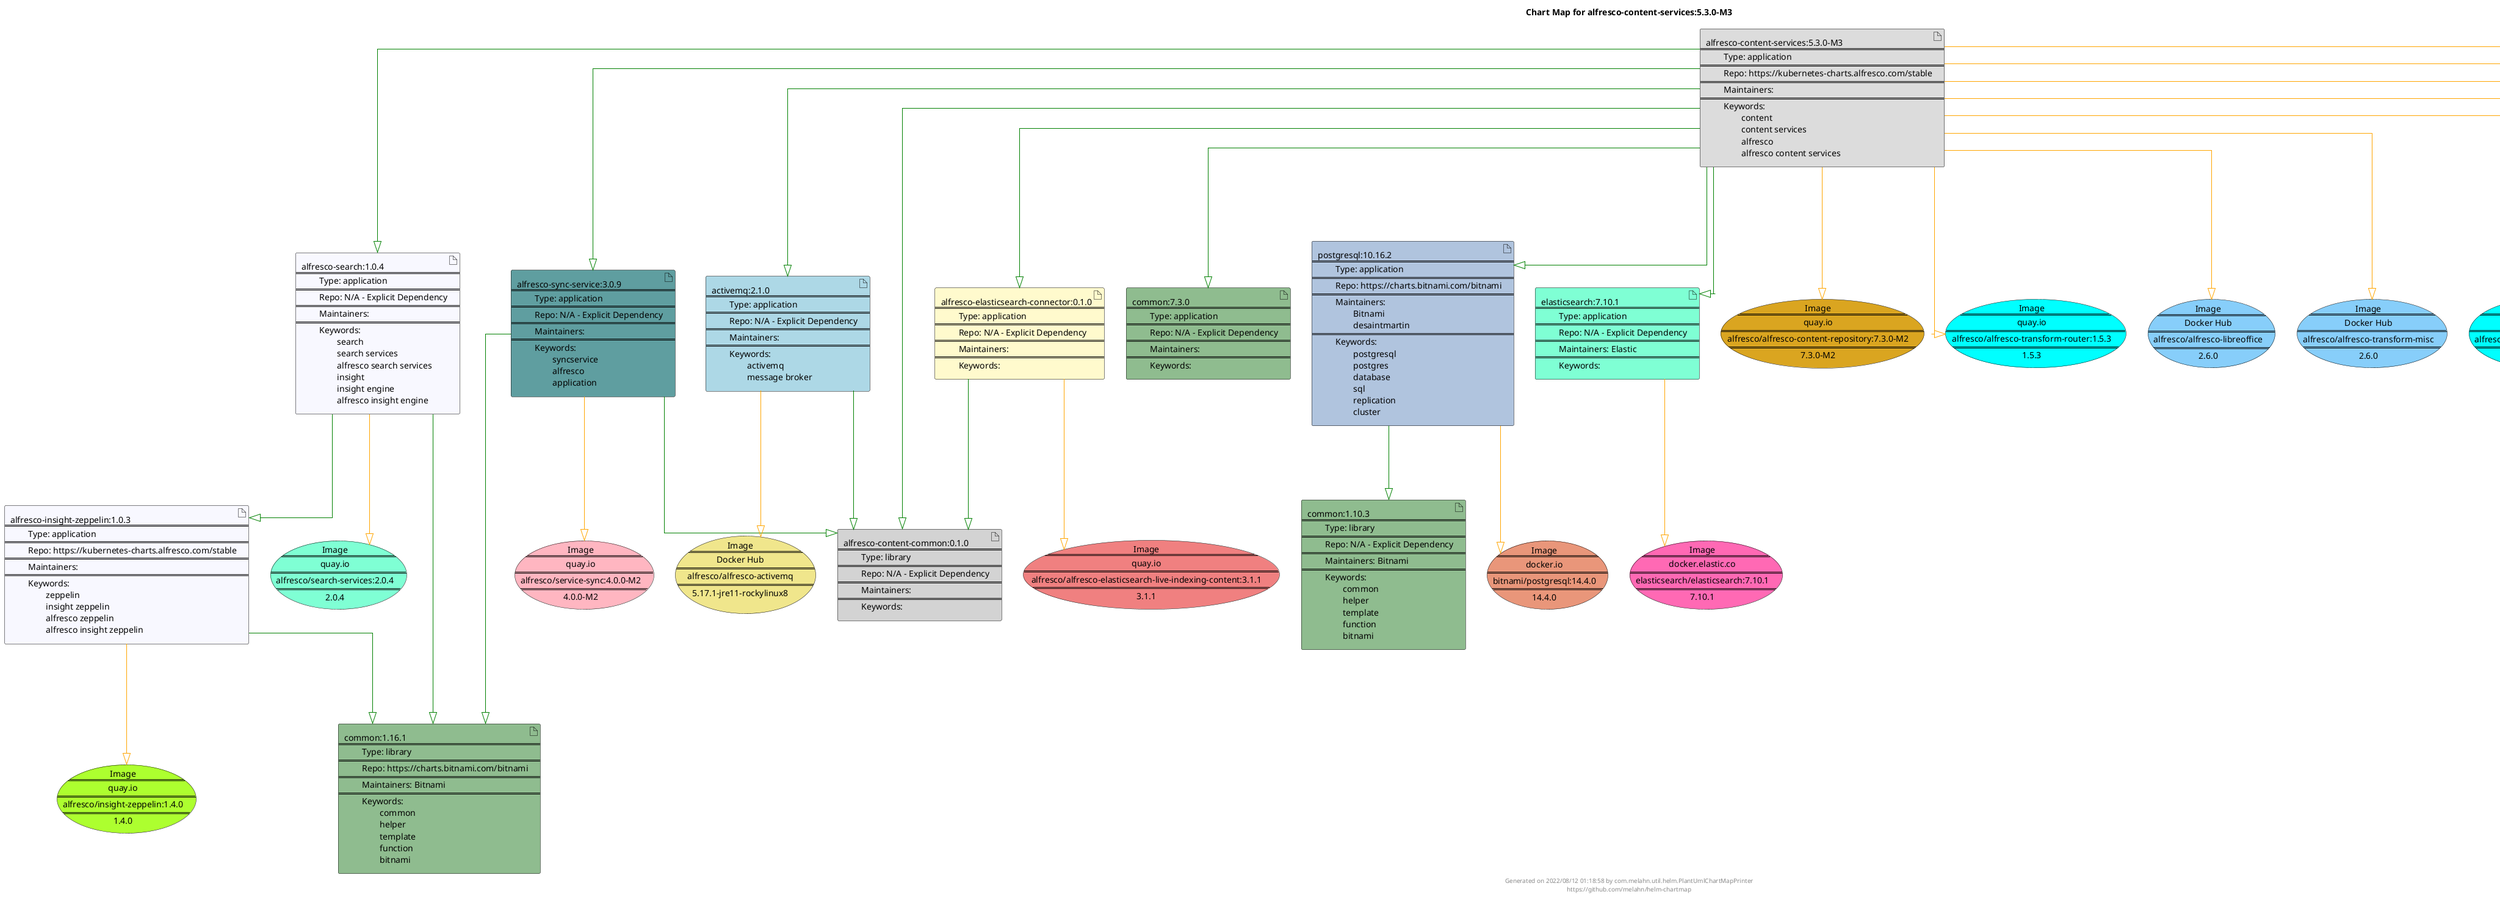 @startuml
skinparam linetype ortho
skinparam backgroundColor white
skinparam usecaseBorderColor black
skinparam usecaseArrowColor LightSlateGray
skinparam artifactBorderColor black
skinparam artifactArrowColor LightSlateGray

title Chart Map for alfresco-content-services:5.3.0-M3

'There are 12 referenced Helm Charts
artifact "common:1.16.1\n====\n\tType: library\n====\n\tRepo: https://charts.bitnami.com/bitnami\n====\n\tMaintainers: Bitnami\n====\n\tKeywords: \n\t\tcommon\n\t\thelper\n\t\ttemplate\n\t\tfunction\n\t\tbitnami" as common_1_16_1 #DarkSeaGreen
artifact "common:7.3.0\n====\n\tType: application\n====\n\tRepo: N/A - Explicit Dependency\n====\n\tMaintainers: \n====\n\tKeywords: " as common_7_3_0 #DarkSeaGreen
artifact "alfresco-content-common:0.1.0\n====\n\tType: library\n====\n\tRepo: N/A - Explicit Dependency\n====\n\tMaintainers: \n====\n\tKeywords: " as alfresco_content_common_0_1_0 #LightGrey
artifact "alfresco-sync-service:3.0.9\n====\n\tType: application\n====\n\tRepo: N/A - Explicit Dependency\n====\n\tMaintainers: \n====\n\tKeywords: \n\t\tsyncservice\n\t\talfresco\n\t\tapplication" as alfresco_sync_service_3_0_9 #CadetBlue
artifact "common:1.10.3\n====\n\tType: library\n====\n\tRepo: N/A - Explicit Dependency\n====\n\tMaintainers: Bitnami\n====\n\tKeywords: \n\t\tcommon\n\t\thelper\n\t\ttemplate\n\t\tfunction\n\t\tbitnami" as common_1_10_3 #DarkSeaGreen
artifact "alfresco-insight-zeppelin:1.0.3\n====\n\tType: application\n====\n\tRepo: https://kubernetes-charts.alfresco.com/stable\n====\n\tMaintainers: \n====\n\tKeywords: \n\t\tzeppelin\n\t\tinsight zeppelin\n\t\talfresco zeppelin\n\t\talfresco insight zeppelin" as alfresco_insight_zeppelin_1_0_3 #GhostWhite
artifact "alfresco-content-services:5.3.0-M3\n====\n\tType: application\n====\n\tRepo: https://kubernetes-charts.alfresco.com/stable\n====\n\tMaintainers: \n====\n\tKeywords: \n\t\tcontent\n\t\tcontent services\n\t\talfresco\n\t\talfresco content services" as alfresco_content_services_5_3_0_M3 #Gainsboro
artifact "postgresql:10.16.2\n====\n\tType: application\n====\n\tRepo: https://charts.bitnami.com/bitnami\n====\n\tMaintainers: \n\t\tBitnami\n\t\tdesaintmartin\n====\n\tKeywords: \n\t\tpostgresql\n\t\tpostgres\n\t\tdatabase\n\t\tsql\n\t\treplication\n\t\tcluster" as postgresql_10_16_2 #LightSteelBlue
artifact "alfresco-search:1.0.4\n====\n\tType: application\n====\n\tRepo: N/A - Explicit Dependency\n====\n\tMaintainers: \n====\n\tKeywords: \n\t\tsearch\n\t\tsearch services\n\t\talfresco search services\n\t\tinsight\n\t\tinsight engine\n\t\talfresco insight engine" as alfresco_search_1_0_4 #GhostWhite
artifact "elasticsearch:7.10.1\n====\n\tType: application\n====\n\tRepo: N/A - Explicit Dependency\n====\n\tMaintainers: Elastic\n====\n\tKeywords: " as elasticsearch_7_10_1 #Aquamarine
artifact "activemq:2.1.0\n====\n\tType: application\n====\n\tRepo: N/A - Explicit Dependency\n====\n\tMaintainers: \n====\n\tKeywords: \n\t\tactivemq\n\t\tmessage broker" as activemq_2_1_0 #LightBlue
artifact "alfresco-elasticsearch-connector:0.1.0\n====\n\tType: application\n====\n\tRepo: N/A - Explicit Dependency\n====\n\tMaintainers: \n====\n\tKeywords: " as alfresco_elasticsearch_connector_0_1_0 #LemonChiffon

'There are 16 referenced Docker Images
usecase "Image\n====\ndocker.elastic.co\n====\nelasticsearch/elasticsearch:7.10.1\n====\n7.10.1" as docker_elastic_co_elasticsearch_elasticsearch_7_10_1 #HotPink
usecase "Image\n====\nquay.io\n====\nalfresco/service-sync:4.0.0-M2\n====\n4.0.0-M2" as quay_io_alfresco_service_sync_4_0_0_M2 #LightPink
usecase "Image\n====\nquay.io\n====\nalfresco/alfresco-elasticsearch-live-indexing-content:3.1.1\n====\n3.1.1" as quay_io_alfresco_alfresco_elasticsearch_live_indexing_content_3_1_1 #LightCoral
usecase "Image\n====\nquay.io\n====\nalfresco/alfresco-content-repository:7.3.0-M2\n====\n7.3.0-M2" as quay_io_alfresco_alfresco_content_repository_7_3_0_M2 #GoldenRod
usecase "Image\n====\nquay.io\n====\nalfresco/alfresco-transform-router:1.5.3\n====\n1.5.3" as quay_io_alfresco_alfresco_transform_router_1_5_3 #Aqua
usecase "Image\n====\nDocker Hub\n====\nalfresco/alfresco-libreoffice\n====\n2.6.0" as alfresco_alfresco_libreoffice_2_6_0 #LightSkyBlue
usecase "Image\n====\nDocker Hub\n====\nalfresco/alfresco-transform-misc\n====\n2.6.0" as alfresco_alfresco_transform_misc_2_6_0 #LightSkyBlue
usecase "Image\n====\nquay.io\n====\nalfresco/insight-zeppelin:1.4.0\n====\n1.4.0" as quay_io_alfresco_insight_zeppelin_1_4_0 #GreenYellow
usecase "Image\n====\nDocker Hub\n====\nalfresco/alfresco-imagemagick\n====\n2.6.0" as alfresco_alfresco_imagemagick_2_6_0 #Aqua
usecase "Image\n====\nquay.io\n====\nalfresco/alfresco-share:7.3.0-M2\n====\n7.3.0-M2" as quay_io_alfresco_alfresco_share_7_3_0_M2 #LemonChiffon
usecase "Image\n====\nDocker Hub\n====\nalfresco/alfresco-tika\n====\n2.6.0" as alfresco_alfresco_tika_2_6_0 #DeepSkyBlue
usecase "Image\n====\nDocker Hub\n====\nalfresco/alfresco-activemq\n====\n5.17.1-jre11-rockylinux8" as alfresco_alfresco_activemq_5_17_1_jre11_rockylinux8 #Khaki
usecase "Image\n====\ndocker.io\n====\nbitnami/postgresql:14.4.0\n====\n14.4.0" as docker_io_bitnami_postgresql_14_4_0 #DarkSalmon
usecase "Image\n====\nquay.io\n====\nalfresco/search-services:2.0.4\n====\n2.0.4" as quay_io_alfresco_search_services_2_0_4 #Aquamarine
usecase "Image\n====\nquay.io\n====\nalfresco/alfresco-shared-file-store:1.5.3\n====\n1.5.3" as quay_io_alfresco_alfresco_shared_file_store_1_5_3 #Lavender
usecase "Image\n====\nDocker Hub\n====\nalfresco/alfresco-pdf-renderer\n====\n2.6.0" as alfresco_alfresco_pdf_renderer_2_6_0 #Cornsilk

'Chart Dependencies
alfresco_content_services_5_3_0_M3--[#green]-|>common_7_3_0
alfresco_content_services_5_3_0_M3--[#green]-|>alfresco_content_common_0_1_0
alfresco_content_services_5_3_0_M3--[#green]-|>postgresql_10_16_2
postgresql_10_16_2--[#green]-|>common_1_10_3
alfresco_content_services_5_3_0_M3--[#green]-|>alfresco_elasticsearch_connector_0_1_0
alfresco_elasticsearch_connector_0_1_0--[#green]-|>alfresco_content_common_0_1_0
alfresco_content_services_5_3_0_M3--[#green]-|>elasticsearch_7_10_1
alfresco_content_services_5_3_0_M3--[#green]-|>alfresco_search_1_0_4
alfresco_search_1_0_4--[#green]-|>alfresco_insight_zeppelin_1_0_3
alfresco_insight_zeppelin_1_0_3--[#green]-|>common_1_16_1
alfresco_search_1_0_4--[#green]-|>common_1_16_1
alfresco_content_services_5_3_0_M3--[#green]-|>activemq_2_1_0
activemq_2_1_0--[#green]-|>alfresco_content_common_0_1_0
alfresco_content_services_5_3_0_M3--[#green]-|>alfresco_sync_service_3_0_9
alfresco_sync_service_3_0_9--[#green]-|>alfresco_content_common_0_1_0
alfresco_sync_service_3_0_9--[#green]-|>common_1_16_1
alfresco_sync_service_3_0_9--[#orange]-|>quay_io_alfresco_service_sync_4_0_0_M2
alfresco_insight_zeppelin_1_0_3--[#orange]-|>quay_io_alfresco_insight_zeppelin_1_4_0
alfresco_content_services_5_3_0_M3--[#orange]-|>quay_io_alfresco_alfresco_share_7_3_0_M2
alfresco_content_services_5_3_0_M3--[#orange]-|>alfresco_alfresco_transform_misc_2_6_0
alfresco_content_services_5_3_0_M3--[#orange]-|>quay_io_alfresco_alfresco_content_repository_7_3_0_M2
alfresco_content_services_5_3_0_M3--[#orange]-|>alfresco_alfresco_pdf_renderer_2_6_0
alfresco_content_services_5_3_0_M3--[#orange]-|>alfresco_alfresco_imagemagick_2_6_0
alfresco_content_services_5_3_0_M3--[#orange]-|>alfresco_alfresco_libreoffice_2_6_0
alfresco_content_services_5_3_0_M3--[#orange]-|>alfresco_alfresco_tika_2_6_0
alfresco_content_services_5_3_0_M3--[#orange]-|>quay_io_alfresco_alfresco_transform_router_1_5_3
alfresco_content_services_5_3_0_M3--[#orange]-|>quay_io_alfresco_alfresco_shared_file_store_1_5_3
postgresql_10_16_2--[#orange]-|>docker_io_bitnami_postgresql_14_4_0
alfresco_search_1_0_4--[#orange]-|>quay_io_alfresco_search_services_2_0_4
elasticsearch_7_10_1--[#orange]-|>docker_elastic_co_elasticsearch_elasticsearch_7_10_1
activemq_2_1_0--[#orange]-|>alfresco_alfresco_activemq_5_17_1_jre11_rockylinux8
alfresco_elasticsearch_connector_0_1_0--[#orange]-|>quay_io_alfresco_alfresco_elasticsearch_live_indexing_content_3_1_1

center footer Generated on 2022/08/12 01:18:58 by com.melahn.util.helm.PlantUmlChartMapPrinter\nhttps://github.com/melahn/helm-chartmap
@enduml
